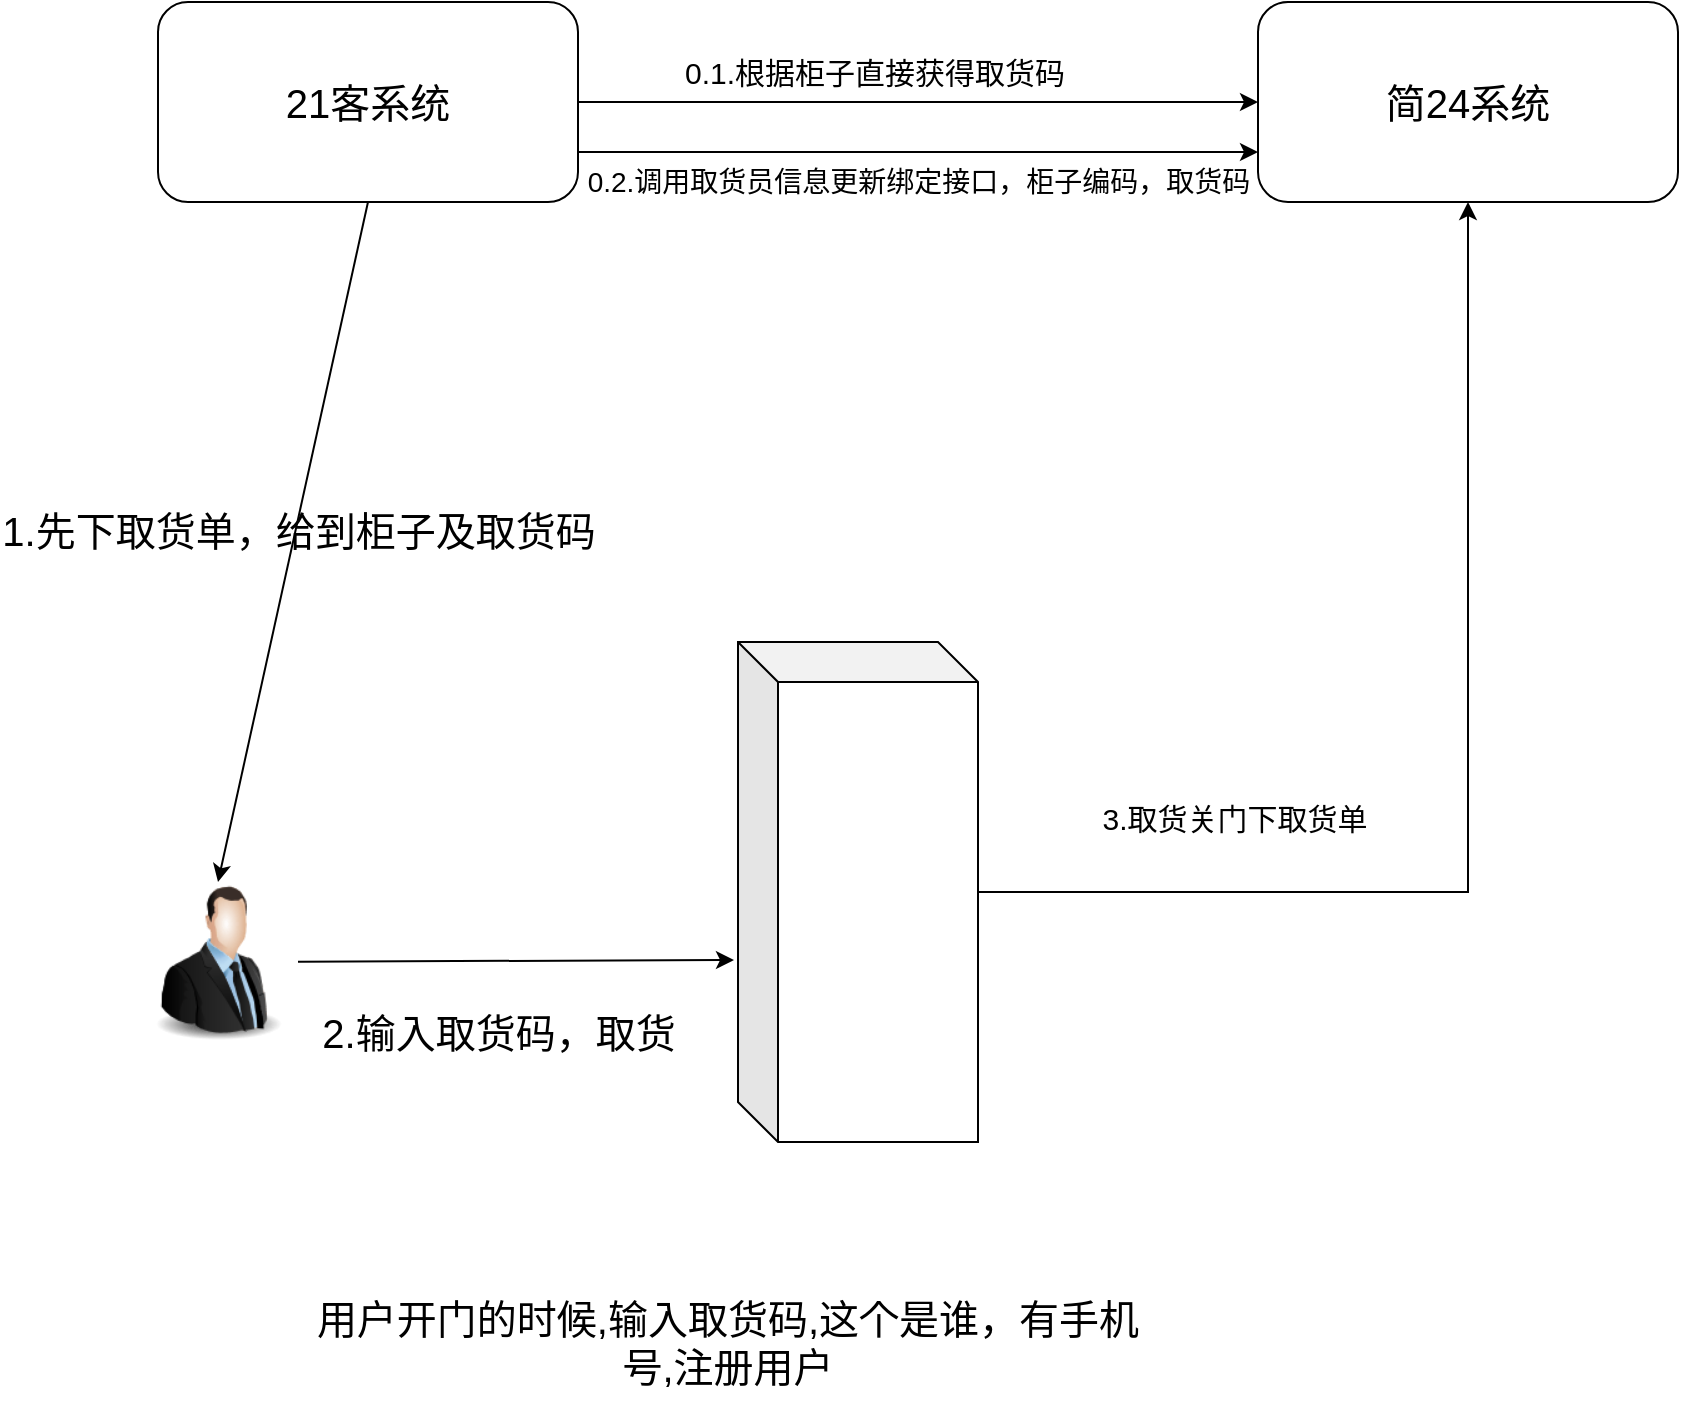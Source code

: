 <mxfile version="13.0.9" type="github">
  <diagram id="OL-irD95xAdoa4F7DFmY" name="Page-1">
    <mxGraphModel dx="2269" dy="713" grid="1" gridSize="10" guides="1" tooltips="1" connect="1" arrows="1" fold="1" page="1" pageScale="1" pageWidth="827" pageHeight="1169" math="0" shadow="0">
      <root>
        <mxCell id="0" />
        <mxCell id="1" parent="0" />
        <mxCell id="P0mErR6XbF75XVscWNr0-18" style="edgeStyle=orthogonalEdgeStyle;rounded=0;orthogonalLoop=1;jettySize=auto;html=1;entryX=0.5;entryY=1;entryDx=0;entryDy=0;labelBackgroundColor=none;fontSize=15;" parent="1" source="P0mErR6XbF75XVscWNr0-2" target="P0mErR6XbF75XVscWNr0-6" edge="1">
          <mxGeometry relative="1" as="geometry" />
        </mxCell>
        <mxCell id="P0mErR6XbF75XVscWNr0-2" value="" style="shape=cube;whiteSpace=wrap;html=1;boundedLbl=1;backgroundOutline=1;darkOpacity=0.05;darkOpacity2=0.1;" parent="1" vertex="1">
          <mxGeometry x="330" y="510" width="120" height="250" as="geometry" />
        </mxCell>
        <mxCell id="P0mErR6XbF75XVscWNr0-4" value="" style="shape=image;html=1;verticalAlign=top;verticalLabelPosition=bottom;labelBackgroundColor=#ffffff;imageAspect=0;aspect=fixed;image=https://cdn2.iconfinder.com/data/icons/font-awesome/1792/qrcode-128.png" parent="1" vertex="1">
          <mxGeometry x="361" y="550" width="58" height="58" as="geometry" />
        </mxCell>
        <mxCell id="P0mErR6XbF75XVscWNr0-5" value="21客系统" style="rounded=1;whiteSpace=wrap;html=1;fontSize=20;" parent="1" vertex="1">
          <mxGeometry x="40" y="190" width="210" height="100" as="geometry" />
        </mxCell>
        <mxCell id="P0mErR6XbF75XVscWNr0-6" value="简24系统" style="rounded=1;whiteSpace=wrap;html=1;fontSize=20;" parent="1" vertex="1">
          <mxGeometry x="590" y="190" width="210" height="100" as="geometry" />
        </mxCell>
        <mxCell id="P0mErR6XbF75XVscWNr0-8" value="" style="image;html=1;labelBackgroundColor=#ffffff;image=img/lib/clip_art/people/Suit_Man_128x128.png;fontSize=20;" parent="1" vertex="1">
          <mxGeometry x="30" y="630" width="80" height="80" as="geometry" />
        </mxCell>
        <mxCell id="P0mErR6XbF75XVscWNr0-10" value="&lt;br&gt;&lt;br&gt;&lt;span style=&quot;color: rgb(0 , 0 , 0) ; font-family: &amp;#34;helvetica&amp;#34; ; font-size: 20px ; font-style: normal ; font-weight: 400 ; letter-spacing: normal ; text-align: center ; text-indent: 0px ; text-transform: none ; word-spacing: 0px ; float: none ; display: inline&quot;&gt;1.先下取货单，给到柜子及取货码&lt;/span&gt;&lt;br&gt;" style="endArrow=classic;html=1;fontSize=20;exitX=0.5;exitY=1;exitDx=0;exitDy=0;labelBackgroundColor=none;entryX=0.5;entryY=0;entryDx=0;entryDy=0;" parent="1" source="P0mErR6XbF75XVscWNr0-5" target="P0mErR6XbF75XVscWNr0-8" edge="1">
          <mxGeometry x="-0.171" y="-4" width="50" height="50" relative="1" as="geometry">
            <mxPoint x="310" y="430" as="sourcePoint" />
            <mxPoint x="120" y="640" as="targetPoint" />
            <mxPoint as="offset" />
          </mxGeometry>
        </mxCell>
        <mxCell id="P0mErR6XbF75XVscWNr0-11" value="" style="endArrow=classic;html=1;labelBackgroundColor=none;fontSize=20;" parent="1" source="P0mErR6XbF75XVscWNr0-8" edge="1">
          <mxGeometry width="50" height="50" relative="1" as="geometry">
            <mxPoint x="210" y="680" as="sourcePoint" />
            <mxPoint x="328" y="669" as="targetPoint" />
          </mxGeometry>
        </mxCell>
        <mxCell id="P0mErR6XbF75XVscWNr0-12" value="2.输入取货码，取货" style="text;html=1;align=center;verticalAlign=middle;resizable=0;points=[];autosize=1;fontSize=20;" parent="1" vertex="1">
          <mxGeometry x="115" y="690" width="190" height="30" as="geometry" />
        </mxCell>
        <mxCell id="P0mErR6XbF75XVscWNr0-13" value="" style="endArrow=classic;html=1;labelBackgroundColor=none;fontSize=20;exitX=1;exitY=0.5;exitDx=0;exitDy=0;entryX=0;entryY=0.5;entryDx=0;entryDy=0;" parent="1" source="P0mErR6XbF75XVscWNr0-5" target="P0mErR6XbF75XVscWNr0-6" edge="1">
          <mxGeometry width="50" height="50" relative="1" as="geometry">
            <mxPoint x="420" y="410" as="sourcePoint" />
            <mxPoint x="470" y="360" as="targetPoint" />
          </mxGeometry>
        </mxCell>
        <mxCell id="P0mErR6XbF75XVscWNr0-14" value="0.1.根据柜子直接获得取货码" style="text;html=1;align=center;verticalAlign=middle;resizable=0;points=[];autosize=1;fontSize=15;" parent="1" vertex="1">
          <mxGeometry x="293" y="215" width="210" height="20" as="geometry" />
        </mxCell>
        <mxCell id="P0mErR6XbF75XVscWNr0-16" value="0.2.调用取货员信息更新绑定接口，柜子编码，取货码" style="text;html=1;align=center;verticalAlign=middle;resizable=0;points=[];autosize=1;fontSize=14;" parent="1" vertex="1">
          <mxGeometry x="245" y="270" width="350" height="20" as="geometry" />
        </mxCell>
        <mxCell id="P0mErR6XbF75XVscWNr0-17" value="" style="endArrow=classic;html=1;labelBackgroundColor=none;fontSize=20;exitX=1;exitY=0.75;exitDx=0;exitDy=0;entryX=0;entryY=0.75;entryDx=0;entryDy=0;" parent="1" source="P0mErR6XbF75XVscWNr0-5" target="P0mErR6XbF75XVscWNr0-6" edge="1">
          <mxGeometry width="50" height="50" relative="1" as="geometry">
            <mxPoint x="310" y="310" as="sourcePoint" />
            <mxPoint x="360" y="260" as="targetPoint" />
          </mxGeometry>
        </mxCell>
        <mxCell id="P0mErR6XbF75XVscWNr0-19" value="3.取货关门下取货单" style="text;html=1;align=center;verticalAlign=middle;resizable=0;points=[];autosize=1;fontSize=15;" parent="1" vertex="1">
          <mxGeometry x="503" y="588" width="150" height="20" as="geometry" />
        </mxCell>
        <mxCell id="nfWY01UJ80crQiQMGP8v-3" value="&lt;font style=&quot;font-size: 20px&quot;&gt;用户开门的时候,输入取货码,这个是谁，有手机号,注册用户&lt;/font&gt;" style="text;html=1;strokeColor=none;fillColor=none;align=center;verticalAlign=middle;whiteSpace=wrap;rounded=0;" vertex="1" parent="1">
          <mxGeometry x="110" y="830" width="430" height="60" as="geometry" />
        </mxCell>
      </root>
    </mxGraphModel>
  </diagram>
</mxfile>
